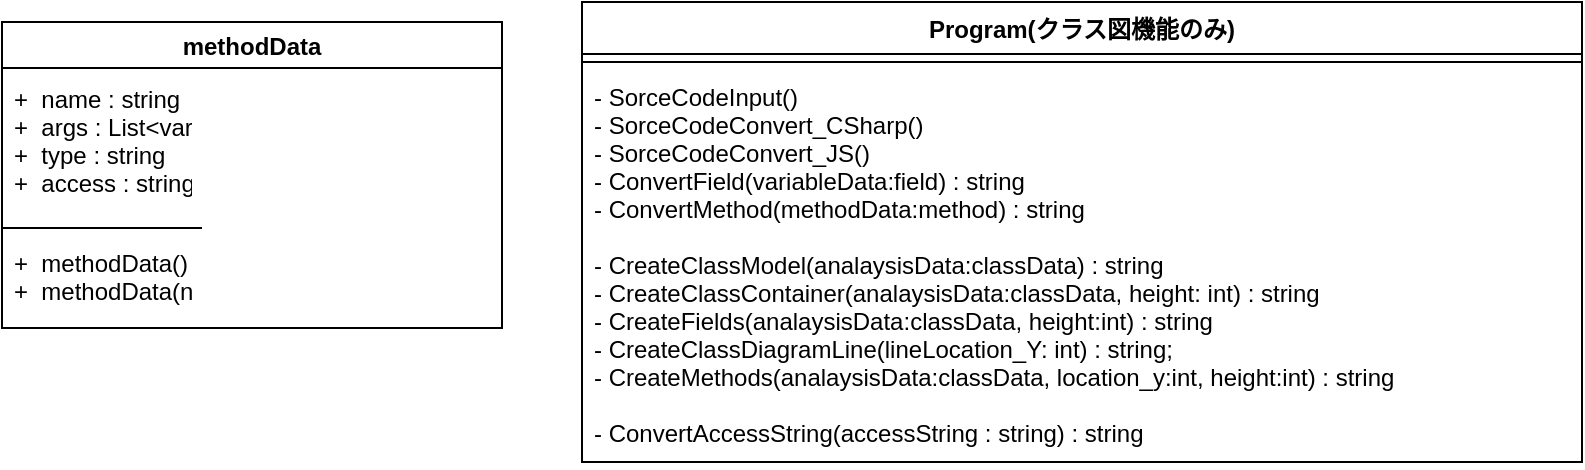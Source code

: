 <mxfile version="18.0.0" type="github">
  <diagram id="E186S8RJVWjqXE9jLzbj" name="Page-1">
    <mxGraphModel dx="1549" dy="825" grid="1" gridSize="10" guides="1" tooltips="1" connect="1" arrows="1" fold="1" page="1" pageScale="1" pageWidth="827" pageHeight="1169" math="0" shadow="0">
      <root>
        <mxCell id="0" />
        <mxCell id="1" parent="0" />
        <mxCell id="2pAYh66l3FC53wXgguz1-13" value="Program(クラス図機能のみ)" style="swimlane;fontStyle=1;align=center;verticalAlign=top;childLayout=stackLayout;horizontal=1;startSize=26;horizontalStack=0;resizeParent=1;resizeParentMax=0;resizeLast=0;collapsible=1;marginBottom=0;" parent="1" vertex="1">
          <mxGeometry x="290" y="10" width="500" height="230" as="geometry" />
        </mxCell>
        <mxCell id="2pAYh66l3FC53wXgguz1-15" value="" style="line;strokeWidth=1;fillColor=none;align=left;verticalAlign=middle;spacingTop=-1;spacingLeft=3;spacingRight=3;rotatable=0;labelPosition=right;points=[];portConstraint=eastwest;" parent="2pAYh66l3FC53wXgguz1-13" vertex="1">
          <mxGeometry y="26" width="500" height="8" as="geometry" />
        </mxCell>
        <mxCell id="2pAYh66l3FC53wXgguz1-16" value="- SorceCodeInput()&#xa;- SorceCodeConvert_CSharp()&#xa;- SorceCodeConvert_JS()&#xa;- ConvertField(variableData:field) : string &#xa;- ConvertMethod(methodData:method) : string&#xa;&#xa;- CreateClassModel(analaysisData:classData) : string&#xa;- CreateClassContainer(analaysisData:classData, height: int) : string&#xa;- CreateFields(analaysisData:classData, height:int) : string&#xa;- CreateClassDiagramLine(lineLocation_Y: int) : string;&#xa;- CreateMethods(analaysisData:classData, location_y:int, height:int) : string&#xa;&#xa;- ConvertAccessString(accessString : string) : string" style="text;strokeColor=none;fillColor=none;align=left;verticalAlign=top;spacingLeft=4;spacingRight=4;overflow=hidden;rotatable=0;points=[[0,0.5],[1,0.5]];portConstraint=eastwest;" parent="2pAYh66l3FC53wXgguz1-13" vertex="1">
          <mxGeometry y="34" width="500" height="196" as="geometry" />
        </mxCell>
        <mxCell id="3XCDnQiL7V9fduCvtsaL-13" value="methodData " style="swimlane; fontStyle = 1; align = center; verticalAlign = top; childLayout = stackLayout; horizontal = 1; startSize = 26; horizontalStack = 0; resizeParent = 1; resizeParentMax = 0; resizeLast = 0; collapsible = 1; marginBottom = 0; " vertex="1" parent="1">
          <mxGeometry y="20" width="250" height="153" as="geometry" />
        </mxCell>
        <mxCell id="3XCDnQiL7V9fduCvtsaL-14" value="+  name : string&#xa;+  args : List&lt;variableData&gt; = new List&lt;variableData&gt;() &#xa;+  type : string&#xa;+  access : string" style="text;strokeColor=none;fillColor=none;align=left;verticalAlign=top;spacingLeft=4;spacingRight=4;overflow=hidden;rotatable=0;points=[[0,0.5],[1,0.5]];portConstraint=eastwest;" vertex="1" parent="3XCDnQiL7V9fduCvtsaL-13">
          <mxGeometry y="25" width="100" height="74" as="geometry" />
        </mxCell>
        <mxCell id="3XCDnQiL7V9fduCvtsaL-15" value="" style="line;strokeWidth=1;fillColor = none; align = left; verticalAlign = middle; spacingTop = -1; spacingLeft = 3; spacingRight = 3; rotatable = 0; labelPosition = right; points =[]; portConstraint = eastwest; strokeWidth = 1;" vertex="1" parent="3XCDnQiL7V9fduCvtsaL-13">
          <mxGeometry y="99" width="100" height="8" as="geometry" />
        </mxCell>
        <mxCell id="3XCDnQiL7V9fduCvtsaL-16" value="+  methodData()&#xa;+  methodData(name : string, args : List&lt;variableData&gt;, type : string)" style="text;strokeColor=none;fillColor=none;align=left;verticalAlign=top;spacingLeft=4;spacingRight=4;overflow=hidden;rotatable=0;points=[[0,0.5],[1,0.5]];portConstraint=eastwest;" vertex="1" parent="3XCDnQiL7V9fduCvtsaL-13">
          <mxGeometry y="107" width="100" height="46" as="geometry" />
        </mxCell>
      </root>
    </mxGraphModel>
  </diagram>
</mxfile>
